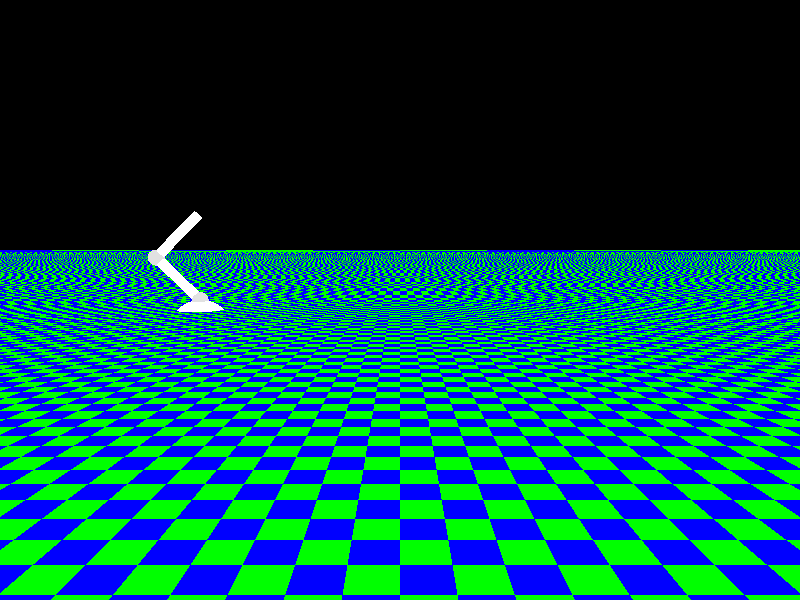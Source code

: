 #include "colors.inc"

camera {
    location <20, 5, -60>
    look_at <20, 0, 0>
}

light_source {
    <0, 0, -30>
    color White
} 

plane {
	<0, 1, 0>, -1
	pigment {
		checker
		color Green
		color Blue
	}
}
   
#declare baseSphere = sphere {
    <0, 0, 0> 3
    texture {
        pigment {
            color White
        }
    }
    finish {
        phong 0.9
    }    
} 

#declare baseBox = box {
    <-3, -3, -3>
    <3, 3, 3>
    texture {
        pigment {
            color White
        }
    }
    finish {
        phong 0.9
    }            
    translate <0, -1, 0>
}
   
#declare join = sphere { //Join for body and head
    <0, 0, 0> 0.8
    texture {
        pigment {
            color Gray
        }
    }
    finish {
        phong 0.9
    }    
}
     
#declare bodyCylinder = cylinder {
    <0, 0, 0>
    <0, 6, 0> 0.5
    texture {
        pigment {
            color White
        }
    }
    finish {
        phong 0.9
    }
}

#declare externalHead = cone {
	<0, 0, 0> 3
	<0, 4, 0> 0
	texture { 
		pigment {
			color White
		}
	}
	finish {
		phong 0.9
	}
}

#declare internalHead = cone {
	<0, -0.1, 0> 2.9
	<0, 4, 0> 0
	texture{
		pigment {
			color Black
		}
	}
	finish {
		phong 0.9
	}
}


#declare base = difference {
    #object{baseSphere}
    #object{baseBox}
    translate <0, -3, 0>
}  

#object{
	base
	// Levantamento e trajeto da base
	#if (frame_number > 16 & frame_number <= 20)
		rotate<0, 0, (frame_number-16) * -10>
		translate<(frame_number-16) * 5, (frame_number-16) * 2, 0>
	#end
	// Descida e trajeto da base
	#if (frame_number > 20 & frame_number <= 24)
		rotate<0, 0, (25 - frame_number) * 10>
		translate<(frame_number-16) * 5, (24 - frame_number) * 2, 0>
	#end
}

#declare bodyBase = union{
	#object{
		bodyCylinder
	}
	#object{
		join
	}
}

#declare bodyHead = union{
	#object{
		bodyCylinder
	}
	#object {
		join
	}
}

#object{
	bodyBase
	rotate<0, 0, 45>
	// Agachamento do bodyBase
	#if (frame_number > 8 & frame_number <= 12)
		rotate<0, 0, (frame_number - 8) * 5>
	#end
	// Return do bodyBase
	#if (frame_number > 12 & frame_number <= 16)
		rotate<0, 0, (16 - frame_number) * 5>
	#end
	// Levantamento e trajeto do bodyBase
	#if (frame_number > 16 & frame_number <= 20)
		rotate<0, 0, (frame_number - 16) * -5>
		translate<(frame_number-16) * 5, (frame_number-16) * 2, 0>
	#end
	// Descida e trajeto do bodyBase
	#if (frame_number > 20 & frame_number <= 24)
		rotate<0, 0, (24 - frame_number) * -5>
		translate<(frame_number-16) * 5, (24 - frame_number) * 2, 0>
	#end
}

#object{
	bodyHead
	rotate<0, 0, -90>
	translate<0, 6, 0>
	rotate<0, 0, 45>
	#switch (frame_number)
	// Agachamento do bodyHead
	#case (9)
		rotate<0, 0, -5>
		translate<-0.8, -0.8, 0>
	#break
	#case (10)
		rotate<0, 0, -10>
		translate<-1.5, -1.5, 0>
	#break
	#case (11)
		rotate<0, 0, -15>
		translate<-2.3, -2.3, 0>
	#break
	#case (12)
		rotate<0, 0, -20>
		translate<-3, -3, 0>
	#break
	// Return do bodyHead
	#case(13)
		rotate<0, 0, -15>
		translate<-2.3, -2.3, 0>
	#break
	#case(14)
		rotate<0, 0, -10>
		translate<-1.5, -1.5, 0>
	#break
	#case(15)
		rotate<0, 0, -5>
		translate<-0.8, -0.8, 0>
	#break
	// Levantamento e trajeto do bodyHead
	#case (17)
		rotate<0, 0, 5>
		translate<5.5, 3, 0>
	#break
	#case (18)
		rotate<0, 0, 10>
		translate<11, 6, 0>
	#break
	#case (19)
		rotate<0, 0, 15>
		translate<17.5, 8, 0>
	#break
	#case(20)
		rotate<0, 0, 20>
		translate<23, 11, 0>
	#break
	// Descida e trajeto do bodyHead
	#case(21)
		rotate<0, 0, 15>
		translate<27.5, 8, 0>
	#break
	#case(22)
		rotate<0, 0, 10>
		translate<31, 6, 0>
	#break
	#case(23)
		rotate<0, 0, 5>
		translate<35.5, 3, 0>
	#break
	#case(24)
		rotate<0, 0, 0>
		translate<40, 0, 0>
	#break
	#end
}	

#declare head = union{
	difference {
		#object{
			externalHead
		}
		#object {
			internalHead
		}
		finish{
			phong 0.9
		}
	}
	#object{
		join
		translate<0, 4, 0>
	}
}

#if (frame_number <= 16)
	#object{
		head
		translate<0, -4, 0>
		// Apresentação Head
		#if (frame_number > 0 & frame_number <= 4)
			rotate<frame_number * 22.5, 0, 0>
			rotate<0, 0, 45>
			translate<6, 6, 0>
			rotate<0, 0, 45>
		#end
		// Retorno do Head
		#if (frame_number > 4 & frame_number <= 8)
			rotate<(8 - frame_number) * 22.5, 0, 0>
			rotate<0, 0, 45>
			translate<6, 6, 0>
			rotate<0, 0, 45>
		#end
		// Inclinação da Head para agachamento
		#if (frame_number > 8 & frame_number <= 12)
			rotate<0, 0, (13 - frame_number) * 10>
			translate<6, 6, 0>
			rotate<0, 0, 45>
			translate<0, (frame_number - 8) * -0.8, 0>
		#end
		// Return da Head para o salto
		#if (frame_number > 12 & frame_number <= 16)
			rotate<0, 0, ((frame_number - 12) * 10) + 5>
			translate<6, 6, 0>
			rotate<0, 0, 45>
			translate<0, (16 - frame_number) * -0.8, 0>
		#end
	}
#else
	#object {
		head
		translate<0, -4, 0>
		#switch (frame_number)
		// Levantamento e trajeto da Head para salto
		#case (17)
			rotate<0, 0, 55>
			translate<6, 6, 0>
			rotate<0, 0, 45>
			translate<5, 3, 0>
		#break
		#case (18)
			rotate<0, 0, 75>
			translate<6, 6, 0>
			rotate<0, 0, 45>
			translate<9.8, 6, 0>
		#break
		#case (19)
			rotate<0, 0, 85>
			translate<6, 6, 0>
			rotate<0, 0, 45>
			translate<15.5, 8, 0>
		#break
		#case (20)
			rotate<0, 0, 85>
			translate<6, 6, 0>
			rotate<0, 0, 45>
			translate<20, 10, 0>
		#break
		// Descida e trajeto da Head
		#case(21)
			rotate<0, 0, 25>
			translate<6, 6, 0>
			rotate<0, 0, 45>
			translate<25.5, 8, 0>
		#break
		#case(22)
			rotate<0, 0, 15>
			translate<6, 6, 0>
			rotate<0, 0, 45>
			translate<29.5, 6, 0>
		#break
		#case(23)
			rotate<0, 0, 25>
			translate<6, 6, 0>
			rotate<0, 0, 45>
			translate<35, 3, 0>
		#break
		#case(24)
			rotate<0, 0, 45>
			translate<6, 6, 0>
			rotate<0, 0, 45>
			translate<40, 0, 0>
		#break
		#end
	}
#end